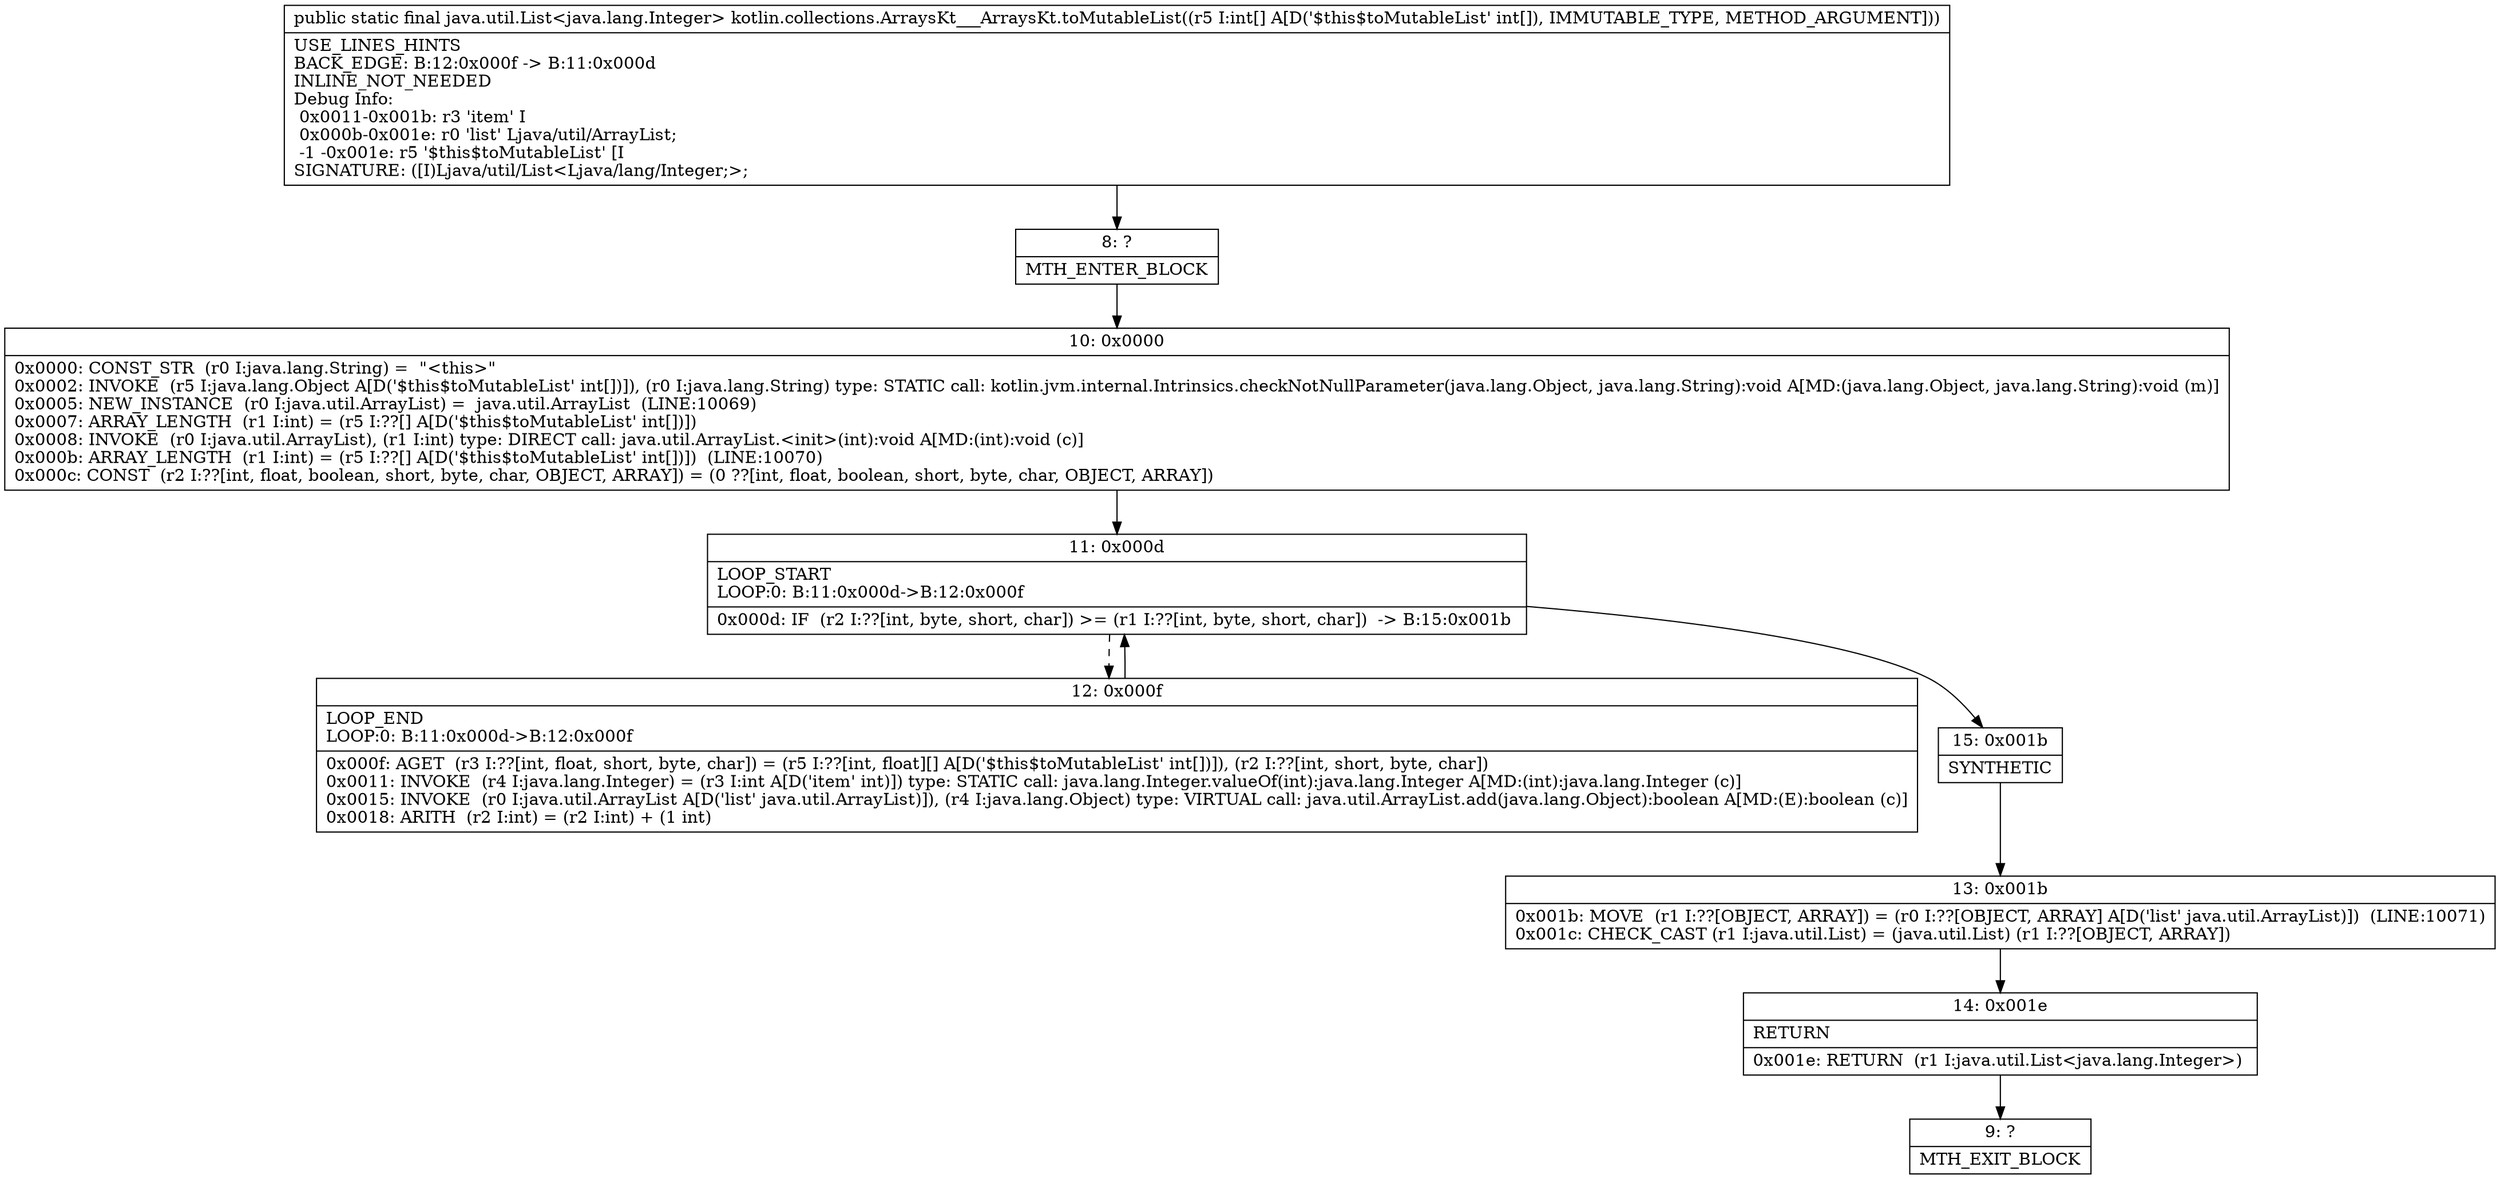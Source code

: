 digraph "CFG forkotlin.collections.ArraysKt___ArraysKt.toMutableList([I)Ljava\/util\/List;" {
Node_8 [shape=record,label="{8\:\ ?|MTH_ENTER_BLOCK\l}"];
Node_10 [shape=record,label="{10\:\ 0x0000|0x0000: CONST_STR  (r0 I:java.lang.String) =  \"\<this\>\" \l0x0002: INVOKE  (r5 I:java.lang.Object A[D('$this$toMutableList' int[])]), (r0 I:java.lang.String) type: STATIC call: kotlin.jvm.internal.Intrinsics.checkNotNullParameter(java.lang.Object, java.lang.String):void A[MD:(java.lang.Object, java.lang.String):void (m)]\l0x0005: NEW_INSTANCE  (r0 I:java.util.ArrayList) =  java.util.ArrayList  (LINE:10069)\l0x0007: ARRAY_LENGTH  (r1 I:int) = (r5 I:??[] A[D('$this$toMutableList' int[])]) \l0x0008: INVOKE  (r0 I:java.util.ArrayList), (r1 I:int) type: DIRECT call: java.util.ArrayList.\<init\>(int):void A[MD:(int):void (c)]\l0x000b: ARRAY_LENGTH  (r1 I:int) = (r5 I:??[] A[D('$this$toMutableList' int[])])  (LINE:10070)\l0x000c: CONST  (r2 I:??[int, float, boolean, short, byte, char, OBJECT, ARRAY]) = (0 ??[int, float, boolean, short, byte, char, OBJECT, ARRAY]) \l}"];
Node_11 [shape=record,label="{11\:\ 0x000d|LOOP_START\lLOOP:0: B:11:0x000d\-\>B:12:0x000f\l|0x000d: IF  (r2 I:??[int, byte, short, char]) \>= (r1 I:??[int, byte, short, char])  \-\> B:15:0x001b \l}"];
Node_12 [shape=record,label="{12\:\ 0x000f|LOOP_END\lLOOP:0: B:11:0x000d\-\>B:12:0x000f\l|0x000f: AGET  (r3 I:??[int, float, short, byte, char]) = (r5 I:??[int, float][] A[D('$this$toMutableList' int[])]), (r2 I:??[int, short, byte, char]) \l0x0011: INVOKE  (r4 I:java.lang.Integer) = (r3 I:int A[D('item' int)]) type: STATIC call: java.lang.Integer.valueOf(int):java.lang.Integer A[MD:(int):java.lang.Integer (c)]\l0x0015: INVOKE  (r0 I:java.util.ArrayList A[D('list' java.util.ArrayList)]), (r4 I:java.lang.Object) type: VIRTUAL call: java.util.ArrayList.add(java.lang.Object):boolean A[MD:(E):boolean (c)]\l0x0018: ARITH  (r2 I:int) = (r2 I:int) + (1 int) \l}"];
Node_15 [shape=record,label="{15\:\ 0x001b|SYNTHETIC\l}"];
Node_13 [shape=record,label="{13\:\ 0x001b|0x001b: MOVE  (r1 I:??[OBJECT, ARRAY]) = (r0 I:??[OBJECT, ARRAY] A[D('list' java.util.ArrayList)])  (LINE:10071)\l0x001c: CHECK_CAST (r1 I:java.util.List) = (java.util.List) (r1 I:??[OBJECT, ARRAY]) \l}"];
Node_14 [shape=record,label="{14\:\ 0x001e|RETURN\l|0x001e: RETURN  (r1 I:java.util.List\<java.lang.Integer\>) \l}"];
Node_9 [shape=record,label="{9\:\ ?|MTH_EXIT_BLOCK\l}"];
MethodNode[shape=record,label="{public static final java.util.List\<java.lang.Integer\> kotlin.collections.ArraysKt___ArraysKt.toMutableList((r5 I:int[] A[D('$this$toMutableList' int[]), IMMUTABLE_TYPE, METHOD_ARGUMENT]))  | USE_LINES_HINTS\lBACK_EDGE: B:12:0x000f \-\> B:11:0x000d\lINLINE_NOT_NEEDED\lDebug Info:\l  0x0011\-0x001b: r3 'item' I\l  0x000b\-0x001e: r0 'list' Ljava\/util\/ArrayList;\l  \-1 \-0x001e: r5 '$this$toMutableList' [I\lSIGNATURE: ([I)Ljava\/util\/List\<Ljava\/lang\/Integer;\>;\l}"];
MethodNode -> Node_8;Node_8 -> Node_10;
Node_10 -> Node_11;
Node_11 -> Node_12[style=dashed];
Node_11 -> Node_15;
Node_12 -> Node_11;
Node_15 -> Node_13;
Node_13 -> Node_14;
Node_14 -> Node_9;
}

